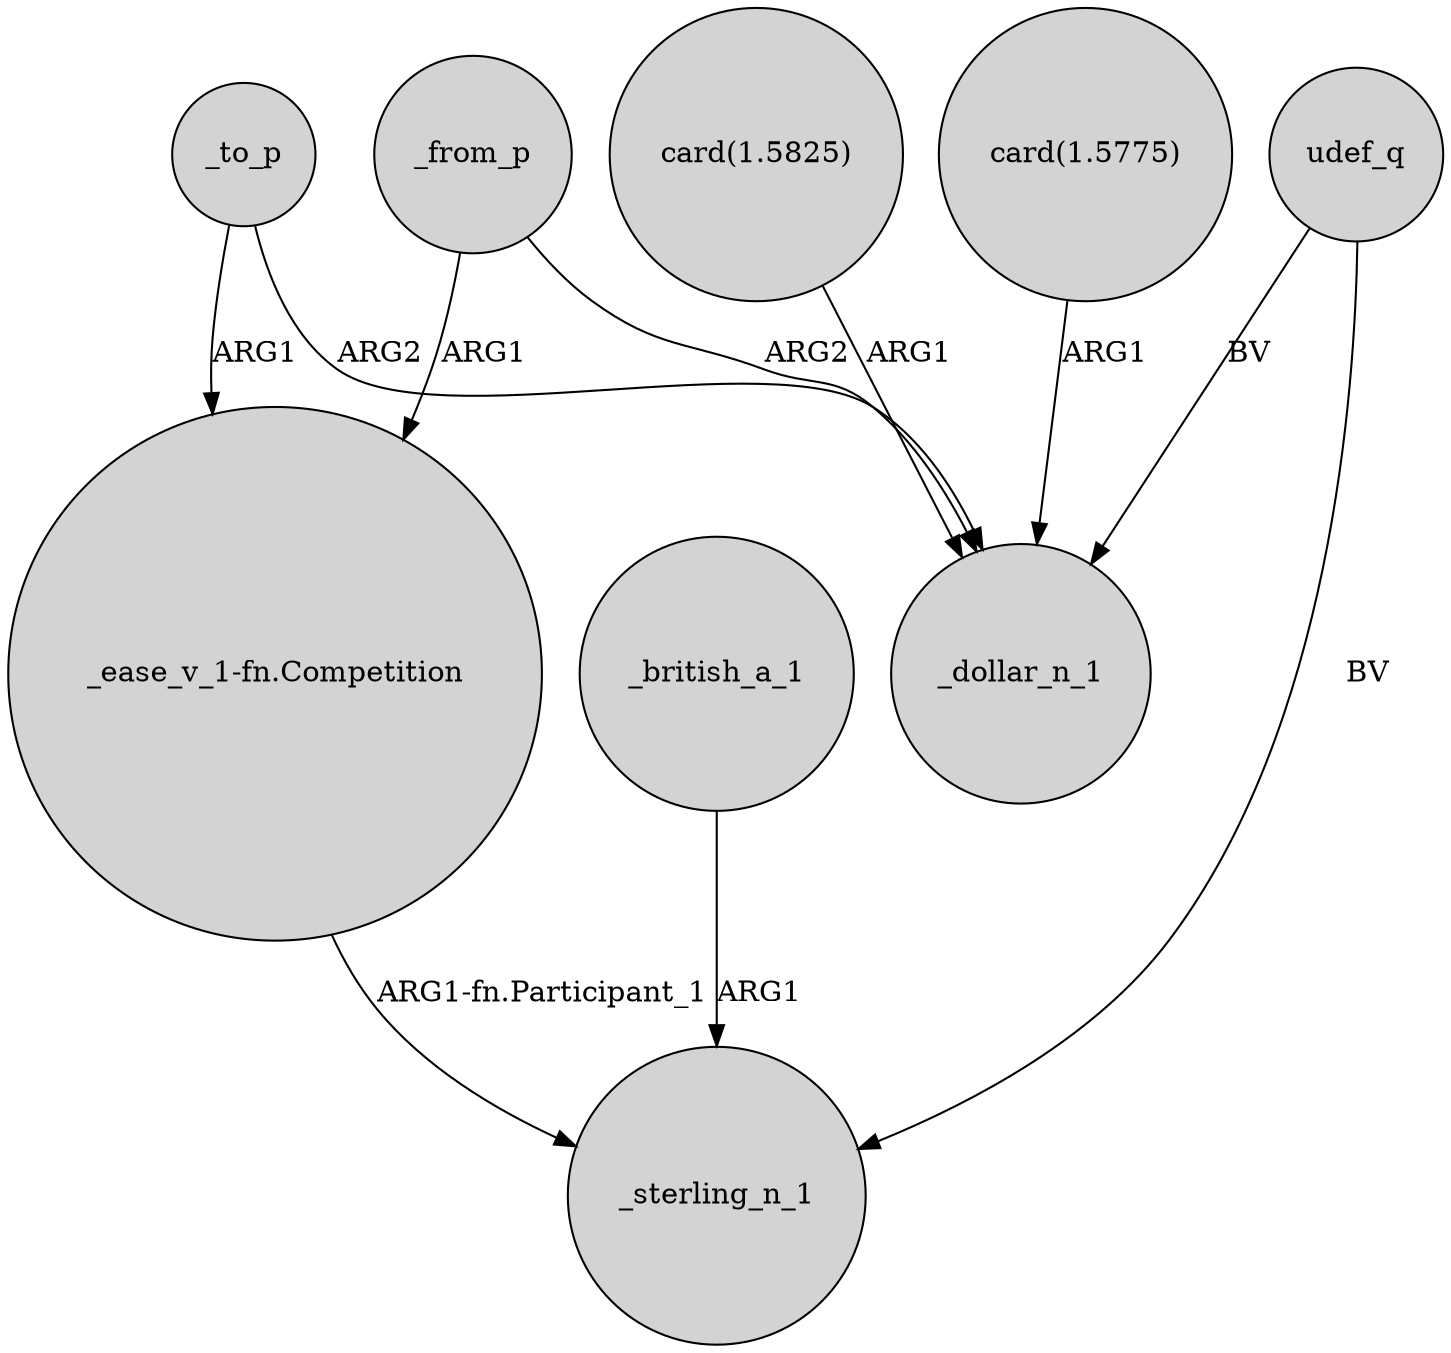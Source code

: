 digraph {
	node [shape=circle style=filled]
	"_ease_v_1-fn.Competition" -> _sterling_n_1 [label="ARG1-fn.Participant_1"]
	_british_a_1 -> _sterling_n_1 [label=ARG1]
	_to_p -> "_ease_v_1-fn.Competition" [label=ARG1]
	_to_p -> _dollar_n_1 [label=ARG2]
	udef_q -> _dollar_n_1 [label=BV]
	"card(1.5825)" -> _dollar_n_1 [label=ARG1]
	_from_p -> _dollar_n_1 [label=ARG2]
	_from_p -> "_ease_v_1-fn.Competition" [label=ARG1]
	"card(1.5775)" -> _dollar_n_1 [label=ARG1]
	udef_q -> _sterling_n_1 [label=BV]
}
